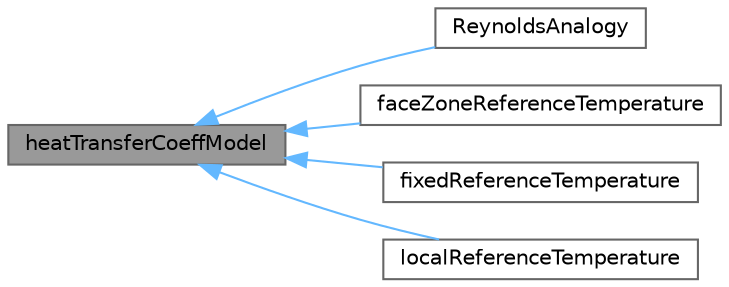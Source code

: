 digraph "heatTransferCoeffModel"
{
 // LATEX_PDF_SIZE
  bgcolor="transparent";
  edge [fontname=Helvetica,fontsize=10,labelfontname=Helvetica,labelfontsize=10];
  node [fontname=Helvetica,fontsize=10,shape=box,height=0.2,width=0.4];
  rankdir="LR";
  Node1 [id="Node000001",label="heatTransferCoeffModel",height=0.2,width=0.4,color="gray40", fillcolor="grey60", style="filled", fontcolor="black",tooltip="A base class for heat transfer coefficient models."];
  Node1 -> Node2 [id="edge1_Node000001_Node000002",dir="back",color="steelblue1",style="solid",tooltip=" "];
  Node2 [id="Node000002",label="ReynoldsAnalogy",height=0.2,width=0.4,color="gray40", fillcolor="white", style="filled",URL="$classFoam_1_1heatTransferCoeffModels_1_1ReynoldsAnalogy.html",tooltip="Heat transfer coefficient calculation based on Reynolds Analogy, which is used to relate turbulent mo..."];
  Node1 -> Node3 [id="edge2_Node000001_Node000003",dir="back",color="steelblue1",style="solid",tooltip=" "];
  Node3 [id="Node000003",label="faceZoneReferenceTemperature",height=0.2,width=0.4,color="gray40", fillcolor="white", style="filled",URL="$classFoam_1_1heatTransferCoeffModels_1_1faceZoneReferenceTemperature.html",tooltip="Heat transfer coefficient calculation that employs the area-average temperature of a specified face z..."];
  Node1 -> Node4 [id="edge3_Node000001_Node000004",dir="back",color="steelblue1",style="solid",tooltip=" "];
  Node4 [id="Node000004",label="fixedReferenceTemperature",height=0.2,width=0.4,color="gray40", fillcolor="white", style="filled",URL="$classFoam_1_1heatTransferCoeffModels_1_1fixedReferenceTemperature.html",tooltip="Heat transfer coefficient calculation that employs a fixed reference temperature."];
  Node1 -> Node5 [id="edge4_Node000001_Node000005",dir="back",color="steelblue1",style="solid",tooltip=" "];
  Node5 [id="Node000005",label="localReferenceTemperature",height=0.2,width=0.4,color="gray40", fillcolor="white", style="filled",URL="$classFoam_1_1heatTransferCoeffModels_1_1localReferenceTemperature.html",tooltip="Heat transfer coefficient calculation that employs the patch internal field as the reference temperat..."];
}
